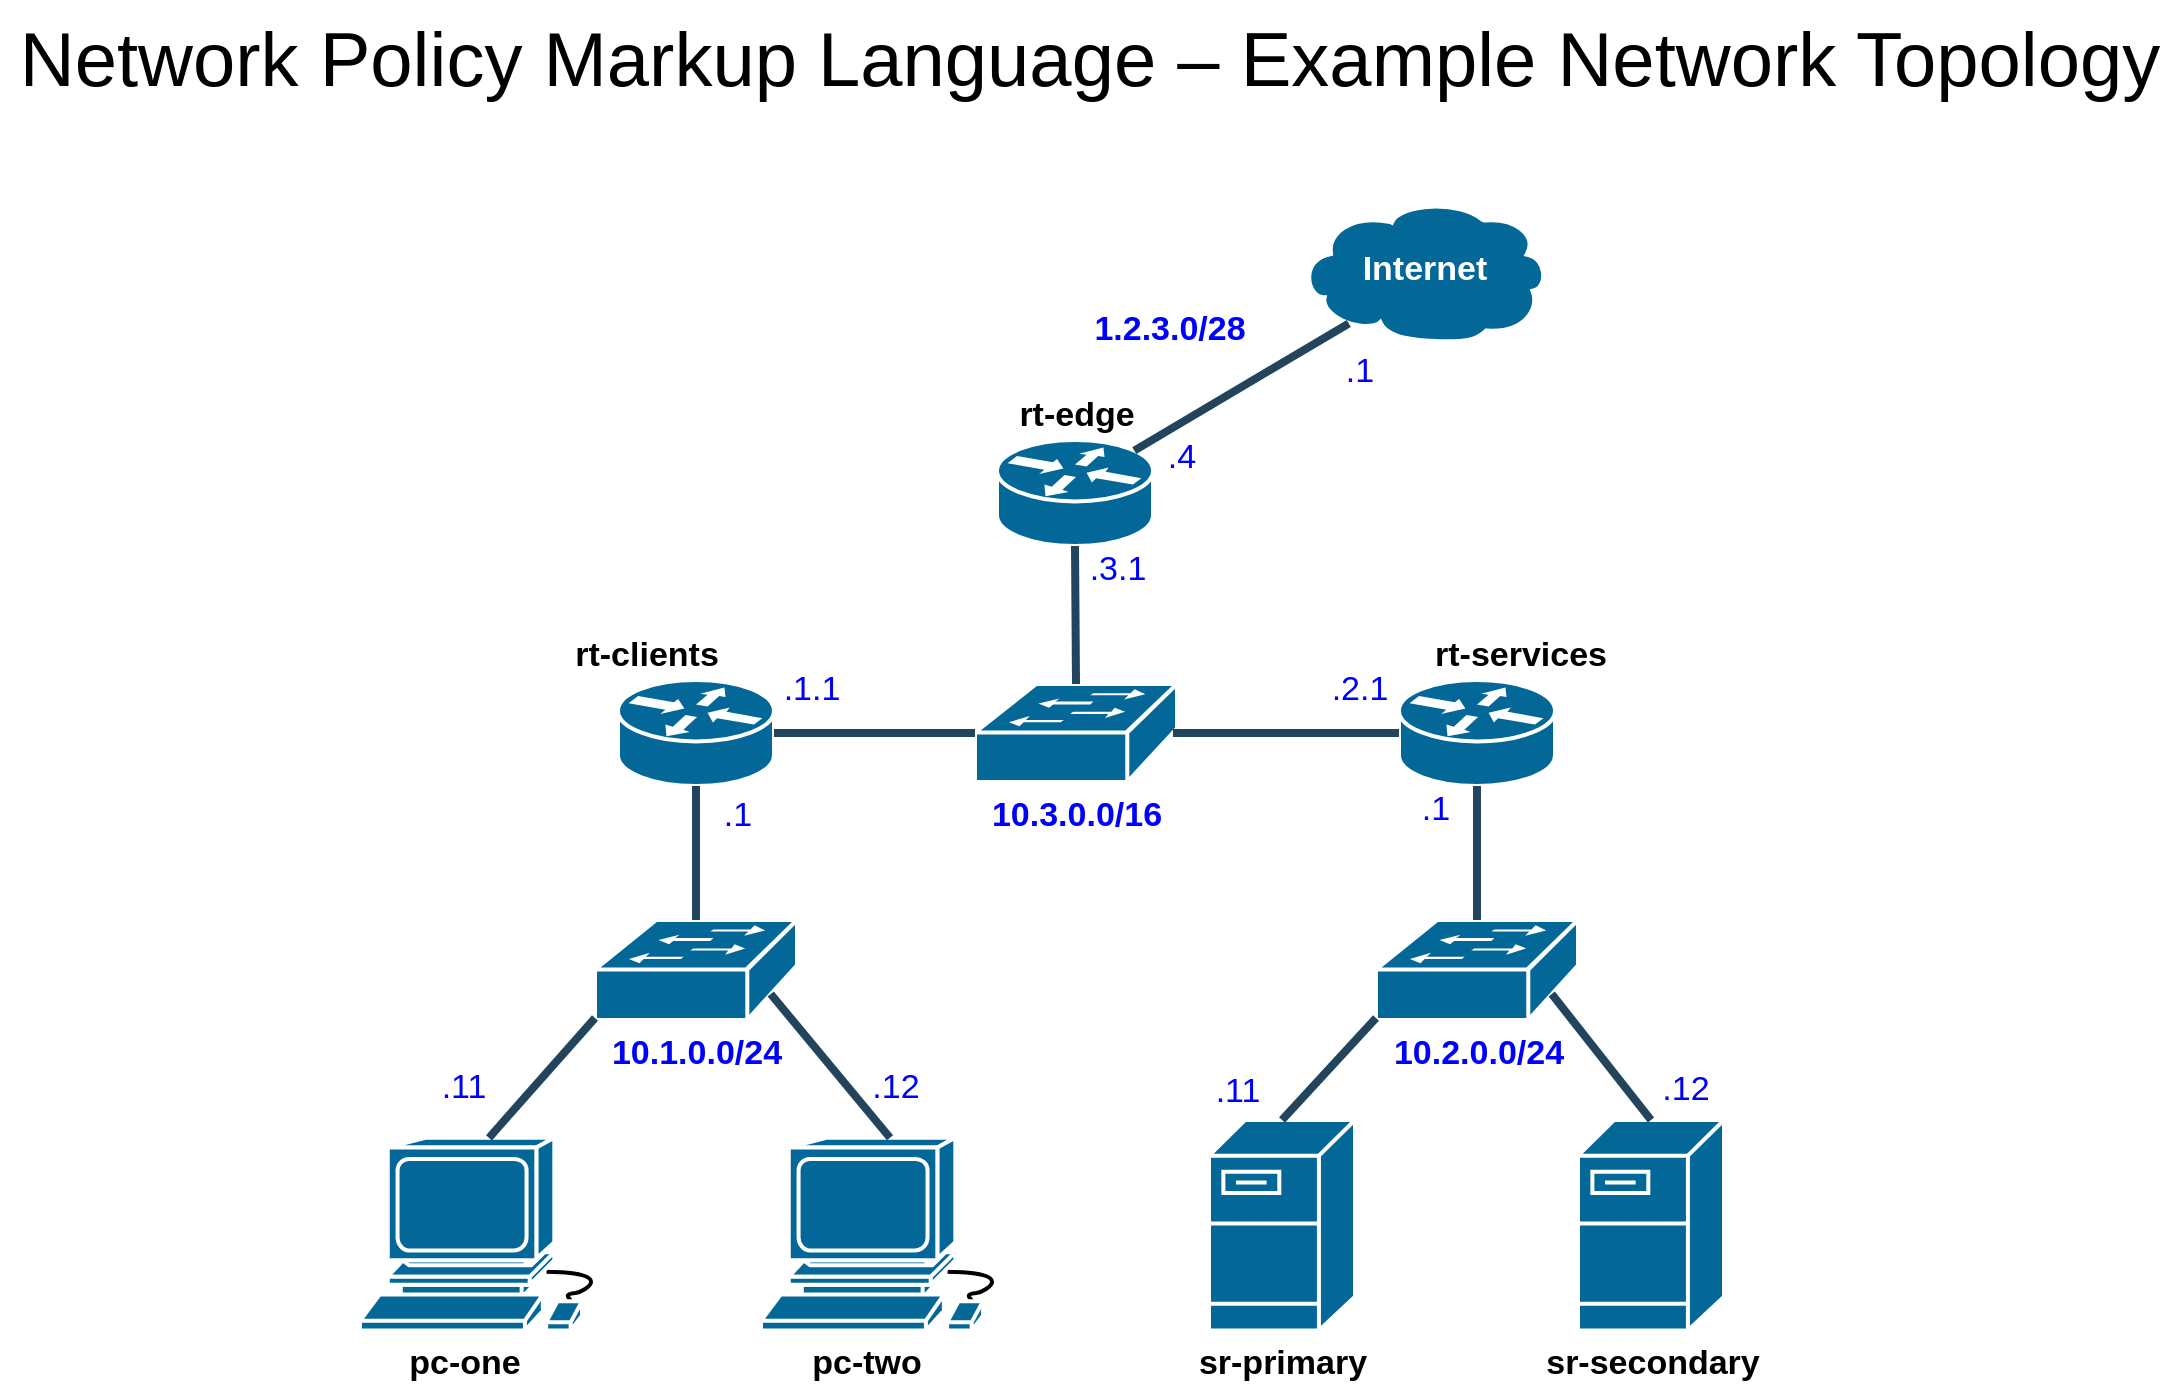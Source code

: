 <mxfile version="21.7.5" type="device">
  <diagram id="6a731a19-8d31-9384-78a2-239565b7b9f0" name="Page-1">
    <mxGraphModel dx="2049" dy="1077" grid="1" gridSize="10" guides="1" tooltips="1" connect="1" arrows="1" fold="1" page="1" pageScale="1" pageWidth="1169" pageHeight="827" background="none" math="0" shadow="0">
      <root>
        <mxCell id="0" />
        <mxCell id="1" parent="0" />
        <mxCell id="Mdot250a6r4Y5vPtExYO-2257" value="10.1.0.0/24" style="shape=mxgraph.cisco.switches.workgroup_switch;sketch=0;html=1;pointerEvents=1;dashed=0;fillColor=#036897;strokeColor=#ffffff;strokeWidth=2;verticalLabelPosition=bottom;verticalAlign=top;align=center;outlineConnect=0;fontSize=17;fontStyle=1;fontColor=#0000ff;" vertex="1" parent="1">
          <mxGeometry x="337.5" y="500" width="101" height="50" as="geometry" />
        </mxCell>
        <mxCell id="Mdot250a6r4Y5vPtExYO-2258" value="10.2.0.0/24" style="shape=mxgraph.cisco.switches.workgroup_switch;sketch=0;html=1;pointerEvents=1;dashed=0;fillColor=#036897;strokeColor=#ffffff;strokeWidth=2;verticalLabelPosition=bottom;verticalAlign=top;align=center;outlineConnect=0;fontSize=17;fontStyle=1;fontColor=#0000ff;" vertex="1" parent="1">
          <mxGeometry x="728" y="500" width="101" height="50" as="geometry" />
        </mxCell>
        <mxCell id="Mdot250a6r4Y5vPtExYO-2259" value="rt-clients" style="shape=mxgraph.cisco.routers.router;sketch=0;html=1;pointerEvents=1;dashed=0;fillColor=#036897;strokeColor=#ffffff;strokeWidth=2;verticalLabelPosition=top;verticalAlign=bottom;align=center;outlineConnect=0;labelPosition=center;fontSize=17;fontStyle=1;spacingLeft=-50;" vertex="1" parent="1">
          <mxGeometry x="349" y="380" width="78" height="53" as="geometry" />
        </mxCell>
        <mxCell id="Mdot250a6r4Y5vPtExYO-2260" value="rt-services" style="shape=mxgraph.cisco.routers.router;sketch=0;html=1;pointerEvents=1;dashed=0;fillColor=#036897;strokeColor=#ffffff;strokeWidth=2;verticalLabelPosition=top;verticalAlign=bottom;align=center;outlineConnect=0;labelPosition=center;fontSize=17;fontStyle=1;spacingRight=-43;" vertex="1" parent="1">
          <mxGeometry x="739.5" y="380" width="78" height="53" as="geometry" />
        </mxCell>
        <mxCell id="Mdot250a6r4Y5vPtExYO-2261" value="rt-edge" style="shape=mxgraph.cisco.routers.router;sketch=0;html=1;pointerEvents=1;dashed=0;fillColor=#036897;strokeColor=#ffffff;strokeWidth=2;verticalLabelPosition=top;verticalAlign=bottom;align=center;outlineConnect=0;labelPosition=center;fontSize=17;fontStyle=1" vertex="1" parent="1">
          <mxGeometry x="538.5" y="260" width="78" height="53" as="geometry" />
        </mxCell>
        <mxCell id="Mdot250a6r4Y5vPtExYO-2262" value="10.3.0.0/16" style="shape=mxgraph.cisco.switches.workgroup_switch;sketch=0;html=1;pointerEvents=1;dashed=0;fillColor=#036897;strokeColor=#ffffff;strokeWidth=2;verticalLabelPosition=bottom;verticalAlign=top;align=center;outlineConnect=0;fontSize=17;fontStyle=1;fontColor=#0000ff;" vertex="1" parent="1">
          <mxGeometry x="527.5" y="382" width="101" height="49" as="geometry" />
        </mxCell>
        <mxCell id="Mdot250a6r4Y5vPtExYO-2265" value="pc-one" style="shape=mxgraph.cisco.computers_and_peripherals.workstation;sketch=0;html=1;pointerEvents=1;dashed=0;fillColor=#036897;strokeColor=#ffffff;strokeWidth=2;verticalLabelPosition=bottom;verticalAlign=top;align=center;outlineConnect=0;spacingLeft=-25;fontSize=17;fontStyle=1" vertex="1" parent="1">
          <mxGeometry x="220" y="608.9" width="129" height="96.36" as="geometry" />
        </mxCell>
        <mxCell id="Mdot250a6r4Y5vPtExYO-2266" value="sr-secondary" style="shape=mxgraph.cisco.servers.fileserver;sketch=0;html=1;pointerEvents=1;dashed=0;fillColor=#036897;strokeColor=#ffffff;strokeWidth=2;verticalLabelPosition=bottom;verticalAlign=top;align=center;outlineConnect=0;fontSize=17;fontStyle=1" vertex="1" parent="1">
          <mxGeometry x="829" y="600" width="73" height="105.26" as="geometry" />
        </mxCell>
        <mxCell id="Mdot250a6r4Y5vPtExYO-2268" value="pc-two" style="shape=mxgraph.cisco.computers_and_peripherals.workstation;sketch=0;html=1;pointerEvents=1;dashed=0;fillColor=#036897;strokeColor=#ffffff;strokeWidth=2;verticalLabelPosition=bottom;verticalAlign=top;align=center;outlineConnect=0;spacingLeft=-25;fontSize=17;fontStyle=1" vertex="1" parent="1">
          <mxGeometry x="420.5" y="608.9" width="129" height="96.36" as="geometry" />
        </mxCell>
        <mxCell id="Mdot250a6r4Y5vPtExYO-2269" value="sr-primary" style="shape=mxgraph.cisco.servers.fileserver;sketch=0;html=1;pointerEvents=1;dashed=0;fillColor=#036897;strokeColor=#ffffff;strokeWidth=2;verticalLabelPosition=bottom;verticalAlign=top;align=center;outlineConnect=0;fontSize=17;fontStyle=1" vertex="1" parent="1">
          <mxGeometry x="644.5" y="600" width="73" height="105.26" as="geometry" />
        </mxCell>
        <mxCell id="Mdot250a6r4Y5vPtExYO-2270" value="Internet" style="shape=mxgraph.cisco.storage.cloud;sketch=0;html=1;pointerEvents=1;dashed=0;fillColor=#036897;strokeColor=#ffffff;strokeWidth=2;verticalLabelPosition=middle;verticalAlign=middle;align=center;outlineConnect=0;labelPosition=center;fontSize=17;fontStyle=1;fontColor=#ffffff;" vertex="1" parent="1">
          <mxGeometry x="689.5" y="140" width="124.5" height="70.95" as="geometry" />
        </mxCell>
        <mxCell id="Mdot250a6r4Y5vPtExYO-2274" style="edgeStyle=none;rounded=1;html=1;strokeColor=#23445D;endArrow=none;endFill=0;strokeWidth=4;entryX=0.88;entryY=0.1;entryDx=0;entryDy=0;entryPerimeter=0;exitX=0.2;exitY=0.87;exitDx=0;exitDy=0;exitPerimeter=0;fontSize=17;" edge="1" parent="1" source="Mdot250a6r4Y5vPtExYO-2270" target="Mdot250a6r4Y5vPtExYO-2261">
          <mxGeometry relative="1" as="geometry">
            <mxPoint x="767.5" y="208" as="sourcePoint" />
            <mxPoint x="379.5" y="280" as="targetPoint" />
          </mxGeometry>
        </mxCell>
        <mxCell id="Mdot250a6r4Y5vPtExYO-2275" style="edgeStyle=none;rounded=1;html=1;strokeColor=#23445D;endArrow=none;endFill=0;strokeWidth=4;entryX=0.5;entryY=1;entryDx=0;entryDy=0;entryPerimeter=0;exitX=0.5;exitY=0;exitDx=0;exitDy=0;exitPerimeter=0;fontSize=17;" edge="1" parent="1" source="Mdot250a6r4Y5vPtExYO-2262" target="Mdot250a6r4Y5vPtExYO-2261">
          <mxGeometry relative="1" as="geometry">
            <mxPoint x="689.5" y="232" as="sourcePoint" />
            <mxPoint x="617.5" y="275" as="targetPoint" />
          </mxGeometry>
        </mxCell>
        <mxCell id="Mdot250a6r4Y5vPtExYO-2276" style="edgeStyle=none;rounded=1;html=1;strokeColor=#23445D;endArrow=none;endFill=0;strokeWidth=4;entryX=1;entryY=0.5;entryDx=0;entryDy=0;entryPerimeter=0;exitX=0;exitY=0.5;exitDx=0;exitDy=0;exitPerimeter=0;fontSize=17;" edge="1" parent="1" source="Mdot250a6r4Y5vPtExYO-2262" target="Mdot250a6r4Y5vPtExYO-2259">
          <mxGeometry relative="1" as="geometry">
            <mxPoint x="588.5" y="390" as="sourcePoint" />
            <mxPoint x="587.5" y="323" as="targetPoint" />
          </mxGeometry>
        </mxCell>
        <mxCell id="Mdot250a6r4Y5vPtExYO-2277" style="edgeStyle=none;rounded=1;html=1;strokeColor=#23445D;endArrow=none;endFill=0;strokeWidth=4;entryX=0.98;entryY=0.5;entryDx=0;entryDy=0;entryPerimeter=0;exitX=0;exitY=0.5;exitDx=0;exitDy=0;exitPerimeter=0;fontSize=17;" edge="1" parent="1" source="Mdot250a6r4Y5vPtExYO-2260" target="Mdot250a6r4Y5vPtExYO-2262">
          <mxGeometry relative="1" as="geometry">
            <mxPoint x="537.5" y="415" as="sourcePoint" />
            <mxPoint x="465.5" y="417" as="targetPoint" />
          </mxGeometry>
        </mxCell>
        <mxCell id="Mdot250a6r4Y5vPtExYO-2278" style="edgeStyle=none;rounded=1;html=1;strokeColor=#23445D;endArrow=none;endFill=0;strokeWidth=4;entryX=0.5;entryY=0;entryDx=0;entryDy=0;entryPerimeter=0;exitX=0.5;exitY=1;exitDx=0;exitDy=0;exitPerimeter=0;fontSize=17;" edge="1" parent="1" source="Mdot250a6r4Y5vPtExYO-2259" target="Mdot250a6r4Y5vPtExYO-2257">
          <mxGeometry relative="1" as="geometry">
            <mxPoint x="519.5" y="425" as="sourcePoint" />
            <mxPoint x="447.5" y="427" as="targetPoint" />
          </mxGeometry>
        </mxCell>
        <mxCell id="Mdot250a6r4Y5vPtExYO-2279" style="edgeStyle=none;rounded=1;html=1;strokeColor=#23445D;endArrow=none;endFill=0;strokeWidth=4;entryX=0.5;entryY=0;entryDx=0;entryDy=0;entryPerimeter=0;fontSize=17;exitX=0.5;exitY=1;exitDx=0;exitDy=0;exitPerimeter=0;" edge="1" parent="1" source="Mdot250a6r4Y5vPtExYO-2260" target="Mdot250a6r4Y5vPtExYO-2258">
          <mxGeometry relative="1" as="geometry">
            <mxPoint x="860.5" y="460" as="sourcePoint" />
            <mxPoint x="516.5" y="437" as="targetPoint" />
          </mxGeometry>
        </mxCell>
        <mxCell id="Mdot250a6r4Y5vPtExYO-2280" style="edgeStyle=none;rounded=1;html=1;strokeColor=#23445D;endArrow=none;endFill=0;strokeWidth=4;entryX=0.5;entryY=0;entryDx=0;entryDy=0;entryPerimeter=0;exitX=0;exitY=0.98;exitDx=0;exitDy=0;exitPerimeter=0;fontSize=17;" edge="1" parent="1" source="Mdot250a6r4Y5vPtExYO-2257" target="Mdot250a6r4Y5vPtExYO-2265">
          <mxGeometry relative="1" as="geometry">
            <mxPoint x="539.5" y="445" as="sourcePoint" />
            <mxPoint x="467.5" y="447" as="targetPoint" />
          </mxGeometry>
        </mxCell>
        <mxCell id="Mdot250a6r4Y5vPtExYO-2281" style="edgeStyle=none;rounded=1;html=1;strokeColor=#23445D;endArrow=none;endFill=0;strokeWidth=4;entryX=0.87;entryY=0.74;entryDx=0;entryDy=0;entryPerimeter=0;exitX=0.5;exitY=0;exitDx=0;exitDy=0;exitPerimeter=0;fontSize=17;" edge="1" parent="1" source="Mdot250a6r4Y5vPtExYO-2268" target="Mdot250a6r4Y5vPtExYO-2257">
          <mxGeometry relative="1" as="geometry">
            <mxPoint x="549.5" y="455" as="sourcePoint" />
            <mxPoint x="477.5" y="457" as="targetPoint" />
          </mxGeometry>
        </mxCell>
        <mxCell id="Mdot250a6r4Y5vPtExYO-2282" style="edgeStyle=none;rounded=1;html=1;strokeColor=#23445D;endArrow=none;endFill=0;strokeWidth=4;entryX=0.5;entryY=0;entryDx=0;entryDy=0;entryPerimeter=0;exitX=0;exitY=0.98;exitDx=0;exitDy=0;exitPerimeter=0;fontSize=17;" edge="1" parent="1" source="Mdot250a6r4Y5vPtExYO-2258" target="Mdot250a6r4Y5vPtExYO-2269">
          <mxGeometry relative="1" as="geometry">
            <mxPoint x="618.5" y="465" as="sourcePoint" />
            <mxPoint x="546.5" y="467" as="targetPoint" />
          </mxGeometry>
        </mxCell>
        <mxCell id="Mdot250a6r4Y5vPtExYO-2283" style="edgeStyle=none;rounded=1;html=1;strokeColor=#23445D;endArrow=none;endFill=0;strokeWidth=4;entryX=0.87;entryY=0.74;entryDx=0;entryDy=0;entryPerimeter=0;exitX=0.5;exitY=0;exitDx=0;exitDy=0;exitPerimeter=0;fontSize=17;" edge="1" parent="1" source="Mdot250a6r4Y5vPtExYO-2266" target="Mdot250a6r4Y5vPtExYO-2258">
          <mxGeometry relative="1" as="geometry">
            <mxPoint x="628.5" y="475" as="sourcePoint" />
            <mxPoint x="556.5" y="477" as="targetPoint" />
          </mxGeometry>
        </mxCell>
        <mxCell id="Mdot250a6r4Y5vPtExYO-2284" value="1.2.3.0/28" style="text;html=1;strokeColor=none;fillColor=none;align=center;verticalAlign=middle;whiteSpace=wrap;rounded=0;fontSize=17;fontStyle=1;fontColor=#0000ff;" vertex="1" parent="1">
          <mxGeometry x="580" y="190" width="90" height="30" as="geometry" />
        </mxCell>
        <mxCell id="Mdot250a6r4Y5vPtExYO-2285" value=".4" style="text;html=1;strokeColor=none;fillColor=none;align=center;verticalAlign=middle;whiteSpace=wrap;rounded=0;fontSize=17;fontColor=#0000ff;" vertex="1" parent="1">
          <mxGeometry x="600.5" y="254" width="60" height="30" as="geometry" />
        </mxCell>
        <mxCell id="Mdot250a6r4Y5vPtExYO-2286" value=".3.1" style="text;html=1;strokeColor=none;fillColor=none;align=center;verticalAlign=middle;whiteSpace=wrap;rounded=0;fontSize=17;fontColor=#0000ff;" vertex="1" parent="1">
          <mxGeometry x="568.5" y="310" width="60" height="30" as="geometry" />
        </mxCell>
        <mxCell id="Mdot250a6r4Y5vPtExYO-2288" value=".1.1" style="text;html=1;strokeColor=none;fillColor=none;align=center;verticalAlign=middle;whiteSpace=wrap;rounded=0;fontSize=17;fontColor=#0000ff;" vertex="1" parent="1">
          <mxGeometry x="415.5" y="370" width="60" height="30" as="geometry" />
        </mxCell>
        <mxCell id="Mdot250a6r4Y5vPtExYO-2290" value=".2.1" style="text;html=1;strokeColor=none;fillColor=none;align=center;verticalAlign=middle;whiteSpace=wrap;rounded=0;fontSize=17;fontColor=#0000ff;" vertex="1" parent="1">
          <mxGeometry x="689.5" y="370" width="60" height="30" as="geometry" />
        </mxCell>
        <mxCell id="Mdot250a6r4Y5vPtExYO-2291" value=".11" style="text;html=1;strokeColor=none;fillColor=none;align=center;verticalAlign=middle;whiteSpace=wrap;rounded=0;fontSize=17;fontColor=#0000ff;" vertex="1" parent="1">
          <mxGeometry x="242" y="568.9" width="60" height="30" as="geometry" />
        </mxCell>
        <mxCell id="Mdot250a6r4Y5vPtExYO-2292" value=".11" style="text;html=1;strokeColor=none;fillColor=none;align=center;verticalAlign=middle;whiteSpace=wrap;rounded=0;fontSize=17;fontColor=#0000ff;" vertex="1" parent="1">
          <mxGeometry x="628.5" y="571.1" width="60" height="30" as="geometry" />
        </mxCell>
        <mxCell id="Mdot250a6r4Y5vPtExYO-2293" value=".12" style="text;html=1;strokeColor=none;fillColor=none;align=center;verticalAlign=middle;whiteSpace=wrap;rounded=0;fontSize=17;fontColor=#0000ff;" vertex="1" parent="1">
          <mxGeometry x="457.5" y="568.9" width="60" height="30" as="geometry" />
        </mxCell>
        <mxCell id="Mdot250a6r4Y5vPtExYO-2294" value=".12" style="text;html=1;strokeColor=none;fillColor=none;align=center;verticalAlign=middle;whiteSpace=wrap;rounded=0;fontSize=17;fontColor=#0000ff;" vertex="1" parent="1">
          <mxGeometry x="853" y="570" width="60" height="30" as="geometry" />
        </mxCell>
        <mxCell id="Mdot250a6r4Y5vPtExYO-2295" value=".1" style="text;html=1;strokeColor=none;fillColor=none;align=center;verticalAlign=middle;whiteSpace=wrap;rounded=0;fontSize=17;fontColor=#0000ff;" vertex="1" parent="1">
          <mxGeometry x="378.5" y="433" width="60" height="30" as="geometry" />
        </mxCell>
        <mxCell id="Mdot250a6r4Y5vPtExYO-2296" value=".1" style="text;html=1;strokeColor=none;fillColor=none;align=center;verticalAlign=middle;whiteSpace=wrap;rounded=0;fontSize=17;fontColor=#0000ff;" vertex="1" parent="1">
          <mxGeometry x="728" y="430" width="60" height="30" as="geometry" />
        </mxCell>
        <mxCell id="Mdot250a6r4Y5vPtExYO-2301" value=".1" style="text;html=1;strokeColor=none;fillColor=none;align=center;verticalAlign=middle;whiteSpace=wrap;rounded=0;fontSize=17;fontColor=#0000ff;" vertex="1" parent="1">
          <mxGeometry x="689.5" y="210.95" width="60" height="30" as="geometry" />
        </mxCell>
        <mxCell id="Mdot250a6r4Y5vPtExYO-2302" value="Network Policy Markup Language – Example Network Topology" style="text;html=1;strokeColor=none;fillColor=none;align=center;verticalAlign=middle;whiteSpace=wrap;rounded=0;fontSize=38;" vertex="1" parent="1">
          <mxGeometry x="40" y="40" width="1090" height="60" as="geometry" />
        </mxCell>
      </root>
    </mxGraphModel>
  </diagram>
</mxfile>
